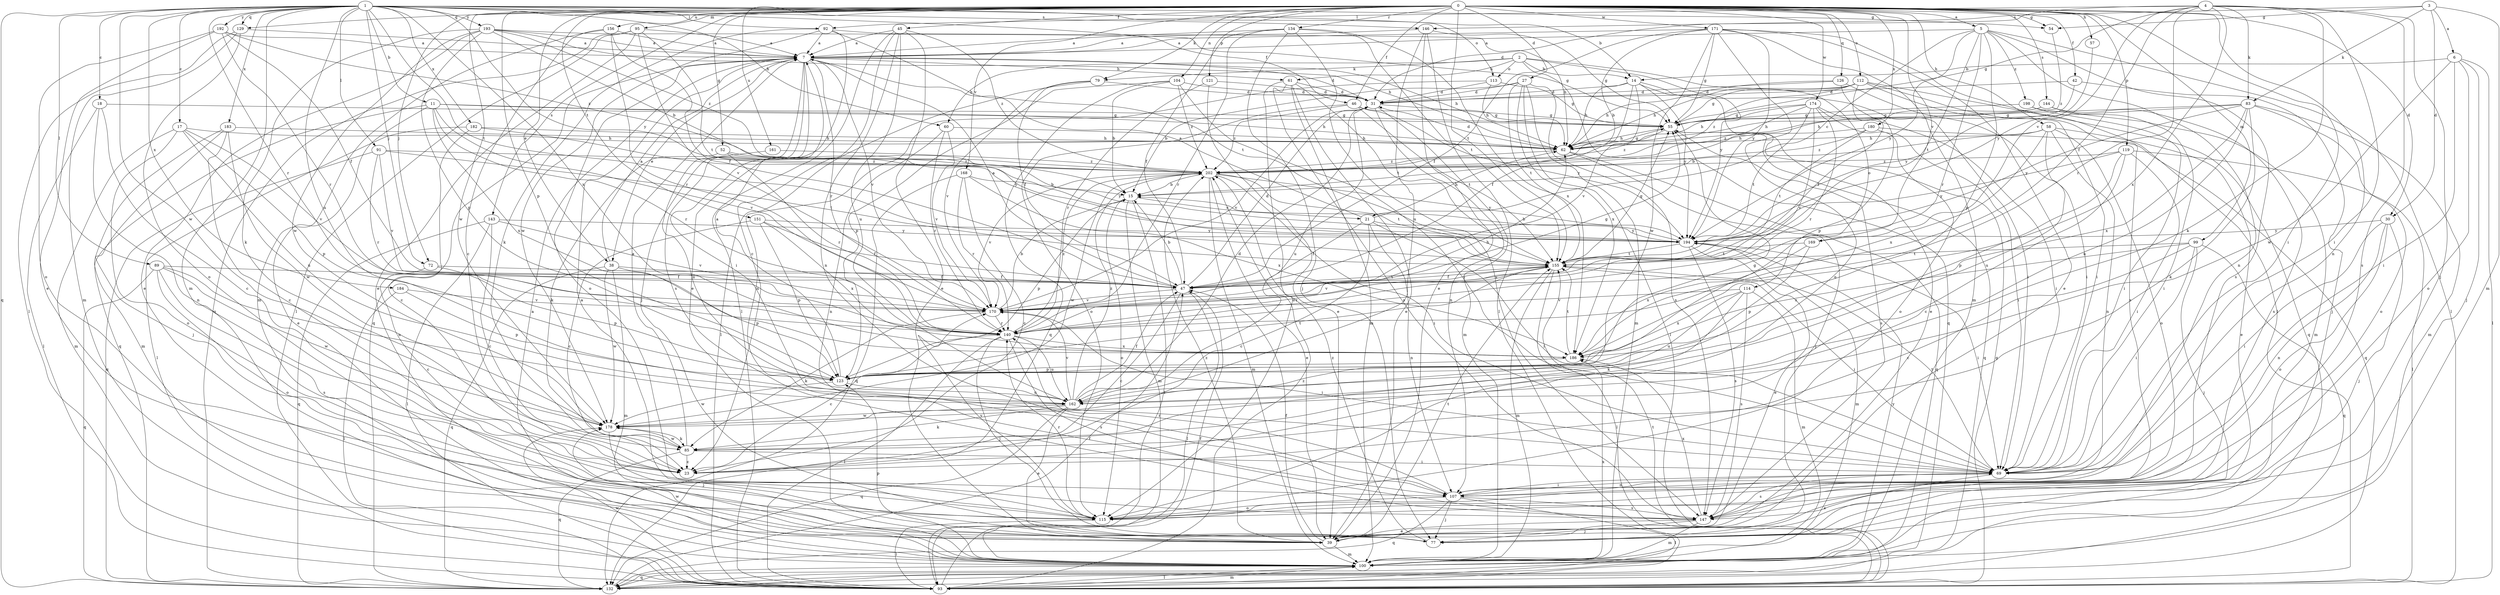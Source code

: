strict digraph  {
0;
1;
2;
3;
4;
5;
6;
7;
11;
14;
15;
17;
18;
21;
23;
27;
30;
31;
38;
39;
42;
45;
46;
47;
52;
54;
55;
57;
58;
60;
61;
62;
69;
72;
77;
79;
83;
85;
89;
91;
92;
93;
95;
99;
100;
104;
107;
112;
113;
114;
115;
119;
121;
123;
126;
129;
132;
134;
140;
143;
144;
146;
147;
151;
155;
156;
161;
162;
168;
169;
170;
171;
174;
178;
180;
182;
183;
184;
186;
192;
193;
194;
198;
202;
0 -> 5  [label=a];
0 -> 27  [label=d];
0 -> 30  [label=d];
0 -> 38  [label=e];
0 -> 42  [label=f];
0 -> 45  [label=f];
0 -> 46  [label=f];
0 -> 52  [label=g];
0 -> 54  [label=g];
0 -> 57  [label=h];
0 -> 58  [label=h];
0 -> 69  [label=i];
0 -> 72  [label=j];
0 -> 79  [label=k];
0 -> 95  [label=m];
0 -> 99  [label=m];
0 -> 104  [label=n];
0 -> 107  [label=n];
0 -> 112  [label=o];
0 -> 119  [label=p];
0 -> 121  [label=p];
0 -> 123  [label=p];
0 -> 126  [label=q];
0 -> 129  [label=q];
0 -> 134  [label=r];
0 -> 143  [label=s];
0 -> 144  [label=s];
0 -> 151  [label=t];
0 -> 155  [label=t];
0 -> 156  [label=u];
0 -> 161  [label=u];
0 -> 168  [label=v];
0 -> 169  [label=v];
0 -> 171  [label=w];
0 -> 174  [label=w];
0 -> 178  [label=w];
0 -> 180  [label=x];
1 -> 11  [label=b];
1 -> 14  [label=b];
1 -> 17  [label=c];
1 -> 18  [label=c];
1 -> 46  [label=f];
1 -> 54  [label=g];
1 -> 60  [label=h];
1 -> 72  [label=j];
1 -> 89  [label=l];
1 -> 91  [label=l];
1 -> 92  [label=l];
1 -> 100  [label=m];
1 -> 113  [label=o];
1 -> 129  [label=q];
1 -> 132  [label=q];
1 -> 140  [label=r];
1 -> 146  [label=s];
1 -> 155  [label=t];
1 -> 162  [label=u];
1 -> 178  [label=w];
1 -> 182  [label=x];
1 -> 183  [label=x];
1 -> 184  [label=x];
1 -> 186  [label=x];
1 -> 192  [label=y];
1 -> 193  [label=y];
1 -> 194  [label=y];
2 -> 14  [label=b];
2 -> 60  [label=h];
2 -> 61  [label=h];
2 -> 79  [label=k];
2 -> 113  [label=o];
2 -> 114  [label=o];
2 -> 132  [label=q];
2 -> 194  [label=y];
3 -> 6  [label=a];
3 -> 30  [label=d];
3 -> 54  [label=g];
3 -> 83  [label=k];
3 -> 100  [label=m];
3 -> 146  [label=s];
4 -> 31  [label=d];
4 -> 47  [label=f];
4 -> 55  [label=g];
4 -> 69  [label=i];
4 -> 77  [label=j];
4 -> 83  [label=k];
4 -> 85  [label=k];
4 -> 92  [label=l];
4 -> 140  [label=r];
4 -> 147  [label=s];
4 -> 169  [label=v];
4 -> 186  [label=x];
5 -> 7  [label=a];
5 -> 21  [label=c];
5 -> 93  [label=l];
5 -> 107  [label=n];
5 -> 123  [label=p];
5 -> 140  [label=r];
5 -> 147  [label=s];
5 -> 155  [label=t];
5 -> 194  [label=y];
5 -> 198  [label=z];
6 -> 14  [label=b];
6 -> 69  [label=i];
6 -> 77  [label=j];
6 -> 93  [label=l];
6 -> 115  [label=o];
6 -> 178  [label=w];
7 -> 31  [label=d];
7 -> 38  [label=e];
7 -> 61  [label=h];
7 -> 62  [label=h];
7 -> 69  [label=i];
7 -> 77  [label=j];
7 -> 115  [label=o];
7 -> 132  [label=q];
7 -> 140  [label=r];
7 -> 147  [label=s];
7 -> 170  [label=v];
11 -> 39  [label=e];
11 -> 55  [label=g];
11 -> 62  [label=h];
11 -> 132  [label=q];
11 -> 140  [label=r];
11 -> 170  [label=v];
11 -> 186  [label=x];
14 -> 31  [label=d];
14 -> 39  [label=e];
14 -> 47  [label=f];
14 -> 62  [label=h];
14 -> 69  [label=i];
14 -> 170  [label=v];
14 -> 194  [label=y];
15 -> 21  [label=c];
15 -> 93  [label=l];
15 -> 100  [label=m];
15 -> 115  [label=o];
15 -> 123  [label=p];
17 -> 62  [label=h];
17 -> 100  [label=m];
17 -> 115  [label=o];
17 -> 123  [label=p];
17 -> 162  [label=u];
17 -> 170  [label=v];
18 -> 23  [label=c];
18 -> 55  [label=g];
18 -> 93  [label=l];
18 -> 107  [label=n];
21 -> 7  [label=a];
21 -> 23  [label=c];
21 -> 47  [label=f];
21 -> 62  [label=h];
21 -> 69  [label=i];
21 -> 107  [label=n];
21 -> 194  [label=y];
27 -> 15  [label=b];
27 -> 31  [label=d];
27 -> 93  [label=l];
27 -> 100  [label=m];
27 -> 147  [label=s];
27 -> 155  [label=t];
27 -> 186  [label=x];
30 -> 69  [label=i];
30 -> 77  [label=j];
30 -> 107  [label=n];
30 -> 115  [label=o];
30 -> 194  [label=y];
31 -> 55  [label=g];
31 -> 100  [label=m];
31 -> 107  [label=n];
31 -> 162  [label=u];
31 -> 170  [label=v];
38 -> 7  [label=a];
38 -> 47  [label=f];
38 -> 100  [label=m];
38 -> 123  [label=p];
38 -> 132  [label=q];
38 -> 178  [label=w];
39 -> 47  [label=f];
39 -> 100  [label=m];
39 -> 155  [label=t];
39 -> 202  [label=z];
42 -> 31  [label=d];
42 -> 77  [label=j];
42 -> 194  [label=y];
45 -> 7  [label=a];
45 -> 23  [label=c];
45 -> 39  [label=e];
45 -> 93  [label=l];
45 -> 107  [label=n];
45 -> 162  [label=u];
45 -> 202  [label=z];
46 -> 55  [label=g];
46 -> 115  [label=o];
46 -> 155  [label=t];
46 -> 194  [label=y];
46 -> 202  [label=z];
47 -> 7  [label=a];
47 -> 15  [label=b];
47 -> 23  [label=c];
47 -> 31  [label=d];
47 -> 93  [label=l];
47 -> 155  [label=t];
47 -> 170  [label=v];
52 -> 85  [label=k];
52 -> 140  [label=r];
52 -> 194  [label=y];
52 -> 202  [label=z];
54 -> 202  [label=z];
55 -> 62  [label=h];
55 -> 132  [label=q];
55 -> 147  [label=s];
55 -> 202  [label=z];
57 -> 194  [label=y];
58 -> 15  [label=b];
58 -> 39  [label=e];
58 -> 62  [label=h];
58 -> 107  [label=n];
58 -> 115  [label=o];
58 -> 162  [label=u];
58 -> 186  [label=x];
60 -> 62  [label=h];
60 -> 107  [label=n];
60 -> 140  [label=r];
60 -> 170  [label=v];
61 -> 31  [label=d];
61 -> 39  [label=e];
61 -> 100  [label=m];
61 -> 115  [label=o];
61 -> 147  [label=s];
61 -> 155  [label=t];
62 -> 31  [label=d];
62 -> 55  [label=g];
62 -> 77  [label=j];
62 -> 132  [label=q];
62 -> 202  [label=z];
69 -> 39  [label=e];
69 -> 107  [label=n];
69 -> 147  [label=s];
69 -> 155  [label=t];
72 -> 23  [label=c];
72 -> 47  [label=f];
72 -> 123  [label=p];
77 -> 7  [label=a];
77 -> 202  [label=z];
79 -> 31  [label=d];
79 -> 47  [label=f];
79 -> 93  [label=l];
79 -> 170  [label=v];
83 -> 55  [label=g];
83 -> 62  [label=h];
83 -> 85  [label=k];
83 -> 100  [label=m];
83 -> 115  [label=o];
83 -> 162  [label=u];
83 -> 186  [label=x];
83 -> 194  [label=y];
85 -> 7  [label=a];
85 -> 23  [label=c];
85 -> 69  [label=i];
85 -> 132  [label=q];
85 -> 178  [label=w];
89 -> 47  [label=f];
89 -> 115  [label=o];
89 -> 132  [label=q];
89 -> 147  [label=s];
89 -> 162  [label=u];
89 -> 178  [label=w];
91 -> 132  [label=q];
91 -> 140  [label=r];
91 -> 155  [label=t];
91 -> 170  [label=v];
91 -> 202  [label=z];
92 -> 7  [label=a];
92 -> 39  [label=e];
92 -> 62  [label=h];
92 -> 85  [label=k];
92 -> 155  [label=t];
92 -> 178  [label=w];
93 -> 47  [label=f];
93 -> 55  [label=g];
93 -> 100  [label=m];
93 -> 155  [label=t];
93 -> 178  [label=w];
93 -> 202  [label=z];
95 -> 7  [label=a];
95 -> 39  [label=e];
95 -> 93  [label=l];
95 -> 132  [label=q];
95 -> 155  [label=t];
95 -> 170  [label=v];
99 -> 23  [label=c];
99 -> 69  [label=i];
99 -> 77  [label=j];
99 -> 132  [label=q];
99 -> 155  [label=t];
99 -> 186  [label=x];
100 -> 7  [label=a];
100 -> 93  [label=l];
100 -> 123  [label=p];
100 -> 132  [label=q];
100 -> 178  [label=w];
100 -> 186  [label=x];
100 -> 194  [label=y];
104 -> 15  [label=b];
104 -> 31  [label=d];
104 -> 69  [label=i];
104 -> 123  [label=p];
104 -> 132  [label=q];
104 -> 202  [label=z];
107 -> 69  [label=i];
107 -> 77  [label=j];
107 -> 93  [label=l];
107 -> 115  [label=o];
107 -> 132  [label=q];
107 -> 140  [label=r];
107 -> 147  [label=s];
112 -> 31  [label=d];
112 -> 47  [label=f];
112 -> 55  [label=g];
112 -> 62  [label=h];
112 -> 69  [label=i];
112 -> 132  [label=q];
112 -> 147  [label=s];
112 -> 202  [label=z];
113 -> 31  [label=d];
113 -> 55  [label=g];
113 -> 62  [label=h];
113 -> 107  [label=n];
114 -> 85  [label=k];
114 -> 100  [label=m];
114 -> 147  [label=s];
114 -> 162  [label=u];
114 -> 170  [label=v];
114 -> 186  [label=x];
115 -> 93  [label=l];
115 -> 140  [label=r];
115 -> 170  [label=v];
119 -> 23  [label=c];
119 -> 69  [label=i];
119 -> 93  [label=l];
119 -> 123  [label=p];
119 -> 194  [label=y];
119 -> 202  [label=z];
121 -> 31  [label=d];
121 -> 39  [label=e];
121 -> 140  [label=r];
123 -> 7  [label=a];
123 -> 155  [label=t];
123 -> 162  [label=u];
123 -> 178  [label=w];
126 -> 31  [label=d];
126 -> 62  [label=h];
126 -> 69  [label=i];
126 -> 123  [label=p];
129 -> 7  [label=a];
129 -> 93  [label=l];
129 -> 100  [label=m];
129 -> 115  [label=o];
132 -> 47  [label=f];
134 -> 7  [label=a];
134 -> 47  [label=f];
134 -> 77  [label=j];
134 -> 140  [label=r];
134 -> 147  [label=s];
134 -> 155  [label=t];
134 -> 186  [label=x];
140 -> 23  [label=c];
140 -> 62  [label=h];
140 -> 77  [label=j];
140 -> 93  [label=l];
140 -> 147  [label=s];
140 -> 162  [label=u];
140 -> 186  [label=x];
140 -> 202  [label=z];
143 -> 23  [label=c];
143 -> 93  [label=l];
143 -> 132  [label=q];
143 -> 170  [label=v];
143 -> 194  [label=y];
144 -> 55  [label=g];
144 -> 62  [label=h];
144 -> 69  [label=i];
144 -> 147  [label=s];
146 -> 7  [label=a];
146 -> 39  [label=e];
146 -> 55  [label=g];
146 -> 93  [label=l];
146 -> 162  [label=u];
147 -> 39  [label=e];
147 -> 77  [label=j];
147 -> 100  [label=m];
147 -> 186  [label=x];
151 -> 23  [label=c];
151 -> 47  [label=f];
151 -> 123  [label=p];
151 -> 186  [label=x];
151 -> 194  [label=y];
155 -> 47  [label=f];
155 -> 55  [label=g];
155 -> 69  [label=i];
155 -> 93  [label=l];
155 -> 100  [label=m];
155 -> 140  [label=r];
155 -> 170  [label=v];
156 -> 7  [label=a];
156 -> 23  [label=c];
156 -> 47  [label=f];
156 -> 100  [label=m];
156 -> 140  [label=r];
161 -> 162  [label=u];
161 -> 202  [label=z];
162 -> 31  [label=d];
162 -> 39  [label=e];
162 -> 47  [label=f];
162 -> 55  [label=g];
162 -> 85  [label=k];
162 -> 132  [label=q];
162 -> 170  [label=v];
162 -> 178  [label=w];
162 -> 202  [label=z];
168 -> 15  [label=b];
168 -> 23  [label=c];
168 -> 132  [label=q];
168 -> 140  [label=r];
168 -> 186  [label=x];
169 -> 123  [label=p];
169 -> 155  [label=t];
169 -> 186  [label=x];
170 -> 15  [label=b];
170 -> 55  [label=g];
170 -> 69  [label=i];
170 -> 85  [label=k];
170 -> 140  [label=r];
171 -> 7  [label=a];
171 -> 15  [label=b];
171 -> 39  [label=e];
171 -> 47  [label=f];
171 -> 55  [label=g];
171 -> 93  [label=l];
171 -> 100  [label=m];
171 -> 115  [label=o];
171 -> 178  [label=w];
171 -> 194  [label=y];
174 -> 55  [label=g];
174 -> 62  [label=h];
174 -> 69  [label=i];
174 -> 115  [label=o];
174 -> 140  [label=r];
174 -> 155  [label=t];
174 -> 170  [label=v];
174 -> 202  [label=z];
178 -> 77  [label=j];
178 -> 85  [label=k];
180 -> 62  [label=h];
180 -> 69  [label=i];
180 -> 132  [label=q];
180 -> 155  [label=t];
180 -> 202  [label=z];
182 -> 23  [label=c];
182 -> 62  [label=h];
182 -> 93  [label=l];
182 -> 194  [label=y];
183 -> 23  [label=c];
183 -> 62  [label=h];
183 -> 77  [label=j];
183 -> 100  [label=m];
183 -> 178  [label=w];
184 -> 93  [label=l];
184 -> 123  [label=p];
184 -> 170  [label=v];
186 -> 123  [label=p];
186 -> 155  [label=t];
192 -> 7  [label=a];
192 -> 39  [label=e];
192 -> 47  [label=f];
192 -> 115  [label=o];
192 -> 140  [label=r];
192 -> 202  [label=z];
193 -> 7  [label=a];
193 -> 15  [label=b];
193 -> 39  [label=e];
193 -> 55  [label=g];
193 -> 62  [label=h];
193 -> 85  [label=k];
193 -> 123  [label=p];
193 -> 178  [label=w];
193 -> 202  [label=z];
194 -> 15  [label=b];
194 -> 39  [label=e];
194 -> 69  [label=i];
194 -> 100  [label=m];
194 -> 147  [label=s];
194 -> 155  [label=t];
198 -> 55  [label=g];
198 -> 69  [label=i];
198 -> 100  [label=m];
202 -> 15  [label=b];
202 -> 39  [label=e];
202 -> 69  [label=i];
202 -> 100  [label=m];
202 -> 155  [label=t];
202 -> 170  [label=v];
202 -> 178  [label=w];
202 -> 194  [label=y];
}
